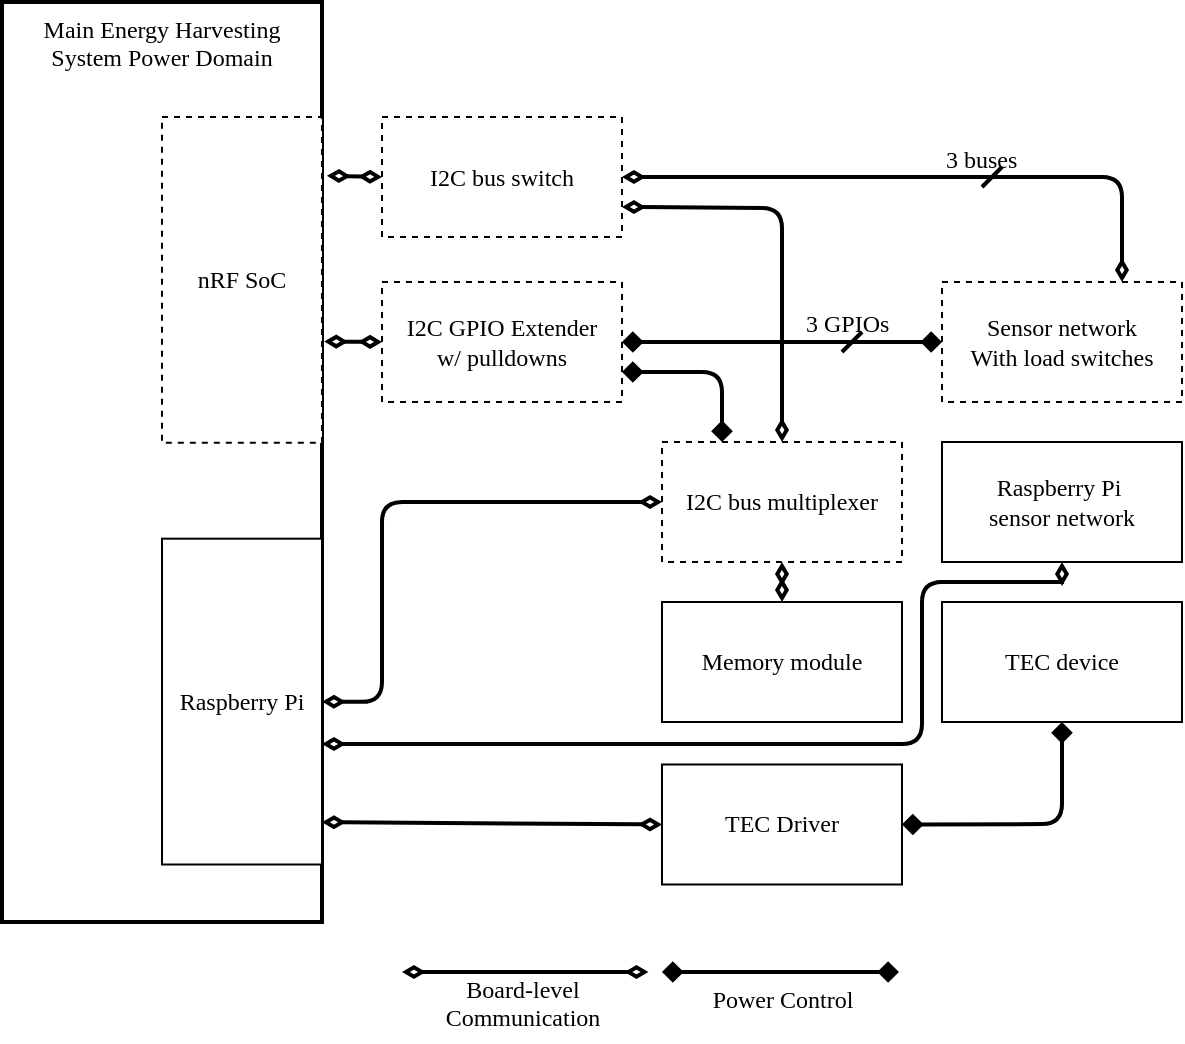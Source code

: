 <mxfile>
    <diagram name="Modified Sensor digram" id="Mn4USuMzLWM8rDtGRMMw">
        <mxGraphModel dx="1531" dy="1048" grid="1" gridSize="10" guides="1" tooltips="1" connect="1" arrows="1" fold="1" page="0" pageScale="1" pageWidth="827" pageHeight="1169" math="0" shadow="0">
            <root>
                <mxCell id="UHO9wcKawVJonvP0M0y3-0"/>
                <mxCell id="UHO9wcKawVJonvP0M0y3-1" value="Background" style="locked=1;" parent="UHO9wcKawVJonvP0M0y3-0"/>
                <mxCell id="UHO9wcKawVJonvP0M0y3-5" value="Foreground" style="" parent="UHO9wcKawVJonvP0M0y3-0"/>
                <mxCell id="22ypedtZLx-DCweqtDK7-9" style="edgeStyle=none;shape=connector;rounded=1;html=1;exitX=1;exitY=0.75;exitDx=0;exitDy=0;exitPerimeter=0;labelBackgroundColor=default;strokeWidth=2;fontFamily=Times New Roman;fontSize=11;fontColor=default;endArrow=diamond;endFill=1;entryX=0.25;entryY=0;entryDx=0;entryDy=0;startArrow=diamond;startFill=1;" parent="UHO9wcKawVJonvP0M0y3-5" source="UHO9wcKawVJonvP0M0y3-6" target="_UqJI40Slp0IW0CAB3TJ-4" edge="1">
                    <mxGeometry relative="1" as="geometry">
                        <Array as="points">
                            <mxPoint x="80" y="-65"/>
                        </Array>
                        <mxPoint x="100" y="-82.5" as="targetPoint"/>
                    </mxGeometry>
                </mxCell>
                <mxCell id="2" style="edgeStyle=none;html=1;entryX=0;entryY=0.5;entryDx=0;entryDy=0;startArrow=diamond;startFill=1;endArrow=diamond;endFill=1;strokeWidth=2;fontFamily=Times New Roman;" parent="UHO9wcKawVJonvP0M0y3-5" source="UHO9wcKawVJonvP0M0y3-6" target="_UqJI40Slp0IW0CAB3TJ-16" edge="1">
                    <mxGeometry relative="1" as="geometry">
                        <Array as="points">
                            <mxPoint x="180" y="-80"/>
                        </Array>
                    </mxGeometry>
                </mxCell>
                <mxCell id="UHO9wcKawVJonvP0M0y3-6" value="I2C GPIO Extender&lt;br&gt;w/ pulldowns" style="rounded=0;whiteSpace=wrap;html=1;fontFamily=Times New Roman;dashed=1;" parent="UHO9wcKawVJonvP0M0y3-5" vertex="1">
                    <mxGeometry x="-90" y="-110" width="120" height="60" as="geometry"/>
                </mxCell>
                <mxCell id="UHO9wcKawVJonvP0M0y3-23" value="Memory module" style="rounded=0;whiteSpace=wrap;html=1;fontFamily=Times New Roman;" parent="UHO9wcKawVJonvP0M0y3-5" vertex="1">
                    <mxGeometry x="50" y="50" width="120" height="60" as="geometry"/>
                </mxCell>
                <mxCell id="22ypedtZLx-DCweqtDK7-3" style="edgeStyle=none;shape=connector;rounded=1;html=1;labelBackgroundColor=default;strokeWidth=2;fontFamily=Times New Roman;fontSize=11;fontColor=default;endArrow=diamondThin;endFill=0;exitX=1;exitY=0.75;exitDx=0;exitDy=0;entryX=0.5;entryY=0;entryDx=0;entryDy=0;startArrow=diamondThin;startFill=0;" parent="UHO9wcKawVJonvP0M0y3-5" source="UHO9wcKawVJonvP0M0y3-25" target="_UqJI40Slp0IW0CAB3TJ-4" edge="1">
                    <mxGeometry relative="1" as="geometry">
                        <Array as="points">
                            <mxPoint x="110" y="-147"/>
                        </Array>
                        <mxPoint x="140" y="-23.879" as="targetPoint"/>
                    </mxGeometry>
                </mxCell>
                <mxCell id="3" style="edgeStyle=none;html=1;exitX=1;exitY=0.5;exitDx=0;exitDy=0;entryX=0.75;entryY=0;entryDx=0;entryDy=0;strokeWidth=2;startArrow=diamondThin;startFill=0;endArrow=diamondThin;endFill=0;fontFamily=Times New Roman;" parent="UHO9wcKawVJonvP0M0y3-5" source="UHO9wcKawVJonvP0M0y3-25" target="_UqJI40Slp0IW0CAB3TJ-16" edge="1">
                    <mxGeometry relative="1" as="geometry">
                        <Array as="points">
                            <mxPoint x="280" y="-162.5"/>
                        </Array>
                    </mxGeometry>
                </mxCell>
                <mxCell id="UHO9wcKawVJonvP0M0y3-25" value="I2C bus switch" style="rounded=0;whiteSpace=wrap;html=1;fontFamily=Times New Roman;dashed=1;" parent="UHO9wcKawVJonvP0M0y3-5" vertex="1">
                    <mxGeometry x="-90" y="-192.5" width="120" height="60" as="geometry"/>
                </mxCell>
                <mxCell id="3H_iEBS_Q7Mxzxhc0dTc-3" value="" style="group;strokeWidth=2;fontFamily=Times New Roman;" parent="UHO9wcKawVJonvP0M0y3-5" vertex="1" connectable="0">
                    <mxGeometry x="-280" y="-250" width="160" height="460" as="geometry"/>
                </mxCell>
                <mxCell id="3H_iEBS_Q7Mxzxhc0dTc-2" value="Main Energy Harvesting&lt;br&gt;System Power Domain" style="rounded=0;whiteSpace=wrap;html=1;verticalAlign=top;strokeWidth=2;points=[[0,0,0,0,0],[0,0.25,0,0,0],[0,0.5,0,0,0],[0,0.75,0,0,0],[0,1,0,0,0],[0.25,0,0,0,0],[0.25,1,0,0,0],[0.5,0,0,0,0],[0.5,1,0,0,0],[0.75,0,0,0,0],[0.75,1,0,0,0],[1,0,0,0,0],[1,0.13,0,0,0],[1,0.25,0,0,0],[1,0.5,0,0,0],[1,0.75,0,0,0],[1,1,0,0,0]];fontFamily=Times New Roman;" parent="3H_iEBS_Q7Mxzxhc0dTc-3" vertex="1">
                    <mxGeometry width="160" height="460" as="geometry"/>
                </mxCell>
                <mxCell id="UHO9wcKawVJonvP0M0y3-16" value="nRF SoC" style="rounded=0;whiteSpace=wrap;html=1;strokeWidth=1;points=[[0,0,0,0,0],[0,0.25,0,0,0],[0,0.5,0,0,0],[0,0.75,0,0,0],[0,1,0,0,0],[0.25,0,0,0,0],[0.25,1,0,0,0],[0.5,0,0,0,0],[0.5,1,0,0,0],[0.75,0,0,0,0],[0.75,1,0,0,0],[1,0,0,0,0],[1,0.25,0,0,0],[1,0.38,0,0,0],[1,0.5,0,0,0],[1,0.63,0,0,0],[1,0.75,0,0,0],[1,1,0,0,0]];fontFamily=Times New Roman;dashed=1;" parent="3H_iEBS_Q7Mxzxhc0dTc-3" vertex="1">
                    <mxGeometry x="80" y="57.5" width="80" height="162.917" as="geometry"/>
                </mxCell>
                <mxCell id="_UqJI40Slp0IW0CAB3TJ-0" value="Raspberry Pi" style="rounded=0;whiteSpace=wrap;html=1;strokeWidth=1;points=[[0,0,0,0,0],[0,0.25,0,0,0],[0,0.5,0,0,0],[0,0.75,0,0,0],[0,1,0,0,0],[0.25,0,0,0,0],[0.25,1,0,0,0],[0.5,0,0,0,0],[0.5,1,0,0,0],[0.75,0,0,0,0],[0.75,1,0,0,0],[1,0,0,0,0],[1,0.25,0,0,0],[1,0.38,0,0,0],[1,0.5,0,0,0],[1,0.63,0,0,0],[1,0.75,0,0,0],[1,1,0,0,0]];fontFamily=Times New Roman;" parent="3H_iEBS_Q7Mxzxhc0dTc-3" vertex="1">
                    <mxGeometry x="80" y="268.333" width="80" height="162.917" as="geometry"/>
                </mxCell>
                <mxCell id="3H_iEBS_Q7Mxzxhc0dTc-49" style="edgeStyle=none;shape=connector;rounded=1;html=1;exitX=0.5;exitY=1;exitDx=0;exitDy=0;labelBackgroundColor=default;strokeWidth=2;fontFamily=Times New Roman;fontSize=11;fontColor=default;endArrow=diamondThin;endFill=0;startArrow=diamondThin;startFill=0;" parent="UHO9wcKawVJonvP0M0y3-5" edge="1">
                    <mxGeometry relative="1" as="geometry">
                        <mxPoint x="-80" y="235" as="sourcePoint"/>
                        <mxPoint x="43.2" y="235" as="targetPoint"/>
                    </mxGeometry>
                </mxCell>
                <mxCell id="3H_iEBS_Q7Mxzxhc0dTc-52" style="edgeStyle=none;shape=connector;rounded=1;html=1;labelBackgroundColor=default;strokeWidth=2;fontFamily=Times New Roman;fontSize=11;fontColor=default;endArrow=diamond;endFill=1;startArrow=diamond;startFill=1;" parent="UHO9wcKawVJonvP0M0y3-5" edge="1">
                    <mxGeometry relative="1" as="geometry">
                        <mxPoint x="50" y="235" as="sourcePoint"/>
                        <mxPoint x="168.464" y="235" as="targetPoint"/>
                    </mxGeometry>
                </mxCell>
                <mxCell id="3H_iEBS_Q7Mxzxhc0dTc-54" value="Board-level&lt;br&gt;Communication" style="text;html=1;align=center;verticalAlign=top;resizable=0;points=[];autosize=1;fontFamily=Times New Roman;" parent="UHO9wcKawVJonvP0M0y3-5" vertex="1">
                    <mxGeometry x="-70" y="230" width="100" height="40" as="geometry"/>
                </mxCell>
                <mxCell id="3H_iEBS_Q7Mxzxhc0dTc-55" value="Power Control" style="text;html=1;align=center;verticalAlign=top;resizable=0;points=[];autosize=1;fontFamily=Times New Roman;" parent="UHO9wcKawVJonvP0M0y3-5" vertex="1">
                    <mxGeometry x="65" y="235" width="90" height="30" as="geometry"/>
                </mxCell>
                <mxCell id="22ypedtZLx-DCweqtDK7-1" style="edgeStyle=none;shape=connector;rounded=1;html=1;entryX=0;entryY=0.5;entryDx=0;entryDy=0;labelBackgroundColor=default;strokeWidth=2;fontFamily=Times New Roman;fontSize=11;fontColor=default;endArrow=diamondThin;endFill=0;startArrow=diamondThin;startFill=0;exitX=1.014;exitY=0.689;exitDx=0;exitDy=0;exitPerimeter=0;" parent="UHO9wcKawVJonvP0M0y3-5" source="UHO9wcKawVJonvP0M0y3-16" target="UHO9wcKawVJonvP0M0y3-6" edge="1">
                    <mxGeometry relative="1" as="geometry">
                        <Array as="points"/>
                        <mxPoint x="-110" y="-50" as="sourcePoint"/>
                    </mxGeometry>
                </mxCell>
                <mxCell id="22ypedtZLx-DCweqtDK7-2" style="edgeStyle=none;shape=connector;rounded=1;html=1;entryX=0;entryY=0.5;entryDx=0;entryDy=0;labelBackgroundColor=default;strokeWidth=2;fontFamily=Times New Roman;fontSize=11;fontColor=default;endArrow=diamondThin;endFill=0;startArrow=diamondThin;startFill=0;exitX=1.031;exitY=0.18;exitDx=0;exitDy=0;exitPerimeter=0;" parent="UHO9wcKawVJonvP0M0y3-5" source="UHO9wcKawVJonvP0M0y3-16" target="UHO9wcKawVJonvP0M0y3-25" edge="1">
                    <mxGeometry relative="1" as="geometry">
                        <mxPoint x="-100" y="-160" as="sourcePoint"/>
                        <Array as="points"/>
                    </mxGeometry>
                </mxCell>
                <mxCell id="_UqJI40Slp0IW0CAB3TJ-3" style="edgeStyle=none;shape=connector;rounded=1;html=1;labelBackgroundColor=default;strokeWidth=2;fontFamily=Times New Roman;fontSize=11;fontColor=default;endArrow=diamondThin;endFill=0;entryX=0.5;entryY=0;entryDx=0;entryDy=0;exitX=0.5;exitY=1;exitDx=0;exitDy=0;startArrow=diamondThin;startFill=0;" parent="UHO9wcKawVJonvP0M0y3-5" source="_UqJI40Slp0IW0CAB3TJ-4" target="UHO9wcKawVJonvP0M0y3-23" edge="1">
                    <mxGeometry relative="1" as="geometry">
                        <mxPoint x="170" y="10" as="sourcePoint"/>
                        <mxPoint x="160" y="100" as="targetPoint"/>
                        <Array as="points"/>
                    </mxGeometry>
                </mxCell>
                <mxCell id="_UqJI40Slp0IW0CAB3TJ-4" value="I2C bus multiplexer" style="rounded=0;whiteSpace=wrap;html=1;fontFamily=Times New Roman;dashed=1;" parent="UHO9wcKawVJonvP0M0y3-5" vertex="1">
                    <mxGeometry x="50" y="-30" width="120" height="60" as="geometry"/>
                </mxCell>
                <mxCell id="_UqJI40Slp0IW0CAB3TJ-8" style="edgeStyle=none;shape=connector;rounded=1;html=1;labelBackgroundColor=default;strokeWidth=2;fontFamily=Times New Roman;fontSize=11;fontColor=default;endArrow=diamondThin;endFill=0;exitX=1;exitY=0.5;exitDx=0;exitDy=0;exitPerimeter=0;entryX=0;entryY=0.5;entryDx=0;entryDy=0;startArrow=diamondThin;startFill=0;" parent="UHO9wcKawVJonvP0M0y3-5" source="_UqJI40Slp0IW0CAB3TJ-0" target="_UqJI40Slp0IW0CAB3TJ-4" edge="1">
                    <mxGeometry relative="1" as="geometry">
                        <mxPoint x="-90" y="120" as="sourcePoint"/>
                        <mxPoint x="10" y="120" as="targetPoint"/>
                        <Array as="points">
                            <mxPoint x="-90" y="100"/>
                            <mxPoint x="-90"/>
                        </Array>
                    </mxGeometry>
                </mxCell>
                <mxCell id="_UqJI40Slp0IW0CAB3TJ-11" value="TEC device" style="rounded=0;whiteSpace=wrap;html=1;fontFamily=Times New Roman;" parent="UHO9wcKawVJonvP0M0y3-5" vertex="1">
                    <mxGeometry x="190" y="50" width="120" height="60" as="geometry"/>
                </mxCell>
                <mxCell id="_UqJI40Slp0IW0CAB3TJ-13" value="TEC Driver" style="rounded=0;whiteSpace=wrap;html=1;fontFamily=Times New Roman;" parent="UHO9wcKawVJonvP0M0y3-5" vertex="1">
                    <mxGeometry x="50" y="131.25" width="120" height="60" as="geometry"/>
                </mxCell>
                <mxCell id="_UqJI40Slp0IW0CAB3TJ-14" style="edgeStyle=none;html=1;entryX=0;entryY=0.5;entryDx=0;entryDy=0;strokeWidth=2;endArrow=diamondThin;endFill=0;fontFamily=Times New Roman;startArrow=diamondThin;startFill=0;exitX=1;exitY=0.87;exitDx=0;exitDy=0;exitPerimeter=0;" parent="UHO9wcKawVJonvP0M0y3-5" source="_UqJI40Slp0IW0CAB3TJ-0" target="_UqJI40Slp0IW0CAB3TJ-13" edge="1">
                    <mxGeometry relative="1" as="geometry">
                        <Array as="points"/>
                        <mxPoint x="-70" y="130" as="sourcePoint"/>
                    </mxGeometry>
                </mxCell>
                <mxCell id="_UqJI40Slp0IW0CAB3TJ-15" style="edgeStyle=none;shape=connector;rounded=1;html=1;labelBackgroundColor=default;strokeWidth=2;fontFamily=Times New Roman;fontSize=11;fontColor=default;endArrow=diamond;endFill=1;exitX=1;exitY=0.5;exitDx=0;exitDy=0;entryX=0.5;entryY=1;entryDx=0;entryDy=0;startArrow=diamond;startFill=1;" parent="UHO9wcKawVJonvP0M0y3-5" source="_UqJI40Slp0IW0CAB3TJ-13" target="_UqJI40Slp0IW0CAB3TJ-11" edge="1">
                    <mxGeometry relative="1" as="geometry">
                        <mxPoint x="-10" y="240" as="sourcePoint"/>
                        <mxPoint x="108.464" y="240" as="targetPoint"/>
                        <Array as="points">
                            <mxPoint x="250" y="161"/>
                        </Array>
                    </mxGeometry>
                </mxCell>
                <mxCell id="_UqJI40Slp0IW0CAB3TJ-16" value="Sensor network&lt;br&gt;With load switches" style="rounded=0;whiteSpace=wrap;html=1;fontFamily=Times New Roman;dashed=1;" parent="UHO9wcKawVJonvP0M0y3-5" vertex="1">
                    <mxGeometry x="190" y="-110" width="120" height="60" as="geometry"/>
                </mxCell>
                <mxCell id="4" value="" style="endArrow=none;html=1;strokeWidth=2;fontFamily=Times New Roman;" parent="UHO9wcKawVJonvP0M0y3-5" edge="1">
                    <mxGeometry width="50" height="50" relative="1" as="geometry">
                        <mxPoint x="140" y="-75" as="sourcePoint"/>
                        <mxPoint x="150" y="-85" as="targetPoint"/>
                    </mxGeometry>
                </mxCell>
                <mxCell id="6" value="" style="endArrow=none;html=1;strokeWidth=2;fontFamily=Times New Roman;" parent="UHO9wcKawVJonvP0M0y3-5" edge="1">
                    <mxGeometry width="50" height="50" relative="1" as="geometry">
                        <mxPoint x="210" y="-157.5" as="sourcePoint"/>
                        <mxPoint x="220" y="-167.5" as="targetPoint"/>
                    </mxGeometry>
                </mxCell>
                <mxCell id="7" value="3 GPIOs" style="text;html=1;align=left;verticalAlign=bottom;resizable=0;points=[];autosize=1;strokeColor=none;fillColor=none;fontFamily=Times New Roman;" parent="UHO9wcKawVJonvP0M0y3-5" vertex="1">
                    <mxGeometry x="120" y="-110" width="70" height="30" as="geometry"/>
                </mxCell>
                <mxCell id="8" value="3 buses" style="text;html=1;align=left;verticalAlign=bottom;resizable=0;points=[];autosize=1;strokeColor=none;fillColor=none;fontFamily=Times New Roman;" parent="UHO9wcKawVJonvP0M0y3-5" vertex="1">
                    <mxGeometry x="190" y="-192.5" width="60" height="30" as="geometry"/>
                </mxCell>
                <mxCell id="9" value="Raspberry Pi&amp;nbsp;&lt;br&gt;sensor network" style="rounded=0;whiteSpace=wrap;html=1;fontFamily=Times New Roman;" vertex="1" parent="UHO9wcKawVJonvP0M0y3-5">
                    <mxGeometry x="190" y="-30" width="120" height="60" as="geometry"/>
                </mxCell>
                <mxCell id="10" style="edgeStyle=none;html=1;exitX=1;exitY=0.63;exitDx=0;exitDy=0;exitPerimeter=0;entryX=0.5;entryY=1;entryDx=0;entryDy=0;startArrow=diamondThin;startFill=0;endArrow=diamondThin;endFill=0;strokeWidth=2;" edge="1" parent="UHO9wcKawVJonvP0M0y3-5" source="_UqJI40Slp0IW0CAB3TJ-0" target="9">
                    <mxGeometry relative="1" as="geometry">
                        <Array as="points">
                            <mxPoint x="180" y="121"/>
                            <mxPoint x="180" y="40"/>
                            <mxPoint x="250" y="40"/>
                        </Array>
                    </mxGeometry>
                </mxCell>
            </root>
        </mxGraphModel>
    </diagram>
</mxfile>